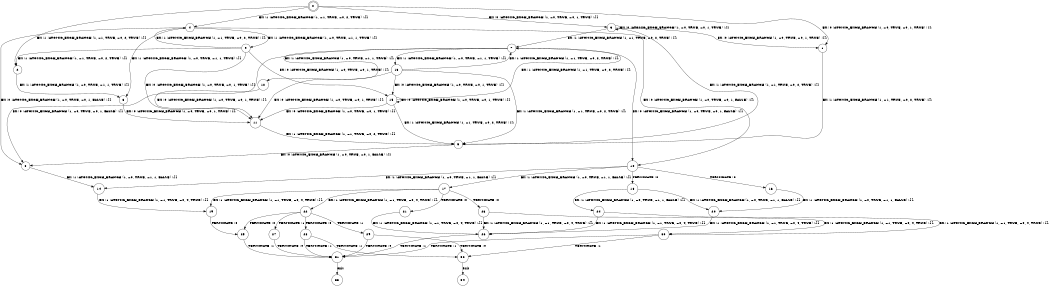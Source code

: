 digraph BCG {
size = "7, 10.5";
center = TRUE;
node [shape = circle];
0 [peripheries = 2];
0 -> 1 [label = "EX !0 !ATOMIC_EXCH_BRANCH (1, +0, TRUE, +0, 1, TRUE) !{}"];
0 -> 2 [label = "EX !1 !ATOMIC_EXCH_BRANCH (1, +1, TRUE, +0, 2, TRUE) !{}"];
0 -> 3 [label = "EX !0 !ATOMIC_EXCH_BRANCH (1, +0, TRUE, +0, 1, TRUE) !{}"];
0 -> 4 [label = "EX !1 !ATOMIC_EXCH_BRANCH (1, +1, TRUE, +0, 2, TRUE) !{}"];
1 -> 5 [label = "EX !1 !ATOMIC_EXCH_BRANCH (1, +1, TRUE, +0, 2, TRUE) !{}"];
2 -> 6 [label = "EX !1 !ATOMIC_EXCH_BRANCH (1, +0, TRUE, +1, 1, TRUE) !{}"];
3 -> 1 [label = "EX !0 !ATOMIC_EXCH_BRANCH (1, +0, TRUE, +0, 1, TRUE) !{}"];
3 -> 5 [label = "EX !1 !ATOMIC_EXCH_BRANCH (1, +1, TRUE, +0, 2, TRUE) !{}"];
3 -> 3 [label = "EX !0 !ATOMIC_EXCH_BRANCH (1, +0, TRUE, +0, 1, TRUE) !{}"];
3 -> 7 [label = "EX !1 !ATOMIC_EXCH_BRANCH (1, +1, TRUE, +0, 2, TRUE) !{}"];
4 -> 6 [label = "EX !1 !ATOMIC_EXCH_BRANCH (1, +0, TRUE, +1, 1, TRUE) !{}"];
4 -> 8 [label = "EX !0 !ATOMIC_EXCH_BRANCH (1, +0, TRUE, +0, 1, FALSE) !{}"];
4 -> 9 [label = "EX !1 !ATOMIC_EXCH_BRANCH (1, +0, TRUE, +1, 1, TRUE) !{}"];
4 -> 10 [label = "EX !0 !ATOMIC_EXCH_BRANCH (1, +0, TRUE, +0, 1, FALSE) !{}"];
5 -> 8 [label = "EX !0 !ATOMIC_EXCH_BRANCH (1, +0, TRUE, +0, 1, FALSE) !{}"];
6 -> 11 [label = "EX !0 !ATOMIC_EXCH_BRANCH (1, +0, TRUE, +0, 1, TRUE) !{}"];
7 -> 8 [label = "EX !0 !ATOMIC_EXCH_BRANCH (1, +0, TRUE, +0, 1, FALSE) !{}"];
7 -> 12 [label = "EX !1 !ATOMIC_EXCH_BRANCH (1, +0, TRUE, +1, 1, TRUE) !{}"];
7 -> 10 [label = "EX !0 !ATOMIC_EXCH_BRANCH (1, +0, TRUE, +0, 1, FALSE) !{}"];
7 -> 13 [label = "EX !1 !ATOMIC_EXCH_BRANCH (1, +0, TRUE, +1, 1, TRUE) !{}"];
8 -> 14 [label = "EX !1 !ATOMIC_EXCH_BRANCH (1, +0, TRUE, +1, 1, FALSE) !{}"];
9 -> 2 [label = "EX !1 !ATOMIC_EXCH_BRANCH (1, +1, TRUE, +0, 2, TRUE) !{}"];
9 -> 11 [label = "EX !0 !ATOMIC_EXCH_BRANCH (1, +0, TRUE, +0, 1, TRUE) !{}"];
9 -> 4 [label = "EX !1 !ATOMIC_EXCH_BRANCH (1, +1, TRUE, +0, 2, TRUE) !{}"];
9 -> 15 [label = "EX !0 !ATOMIC_EXCH_BRANCH (1, +0, TRUE, +0, 1, TRUE) !{}"];
10 -> 14 [label = "EX !1 !ATOMIC_EXCH_BRANCH (1, +0, TRUE, +1, 1, FALSE) !{}"];
10 -> 16 [label = "TERMINATE !0"];
10 -> 17 [label = "EX !1 !ATOMIC_EXCH_BRANCH (1, +0, TRUE, +1, 1, FALSE) !{}"];
10 -> 18 [label = "TERMINATE !0"];
11 -> 5 [label = "EX !1 !ATOMIC_EXCH_BRANCH (1, +1, TRUE, +0, 2, TRUE) !{}"];
12 -> 11 [label = "EX !0 !ATOMIC_EXCH_BRANCH (1, +0, TRUE, +0, 1, TRUE) !{}"];
13 -> 11 [label = "EX !0 !ATOMIC_EXCH_BRANCH (1, +0, TRUE, +0, 1, TRUE) !{}"];
13 -> 5 [label = "EX !1 !ATOMIC_EXCH_BRANCH (1, +1, TRUE, +0, 2, TRUE) !{}"];
13 -> 15 [label = "EX !0 !ATOMIC_EXCH_BRANCH (1, +0, TRUE, +0, 1, TRUE) !{}"];
13 -> 7 [label = "EX !1 !ATOMIC_EXCH_BRANCH (1, +1, TRUE, +0, 2, TRUE) !{}"];
14 -> 19 [label = "EX !1 !ATOMIC_EXCH_BRANCH (1, +1, TRUE, +0, 4, TRUE) !{}"];
15 -> 11 [label = "EX !0 !ATOMIC_EXCH_BRANCH (1, +0, TRUE, +0, 1, TRUE) !{}"];
15 -> 5 [label = "EX !1 !ATOMIC_EXCH_BRANCH (1, +1, TRUE, +0, 2, TRUE) !{}"];
15 -> 15 [label = "EX !0 !ATOMIC_EXCH_BRANCH (1, +0, TRUE, +0, 1, TRUE) !{}"];
15 -> 7 [label = "EX !1 !ATOMIC_EXCH_BRANCH (1, +1, TRUE, +0, 2, TRUE) !{}"];
16 -> 20 [label = "EX !1 !ATOMIC_EXCH_BRANCH (1, +0, TRUE, +1, 1, FALSE) !{}"];
17 -> 19 [label = "EX !1 !ATOMIC_EXCH_BRANCH (1, +1, TRUE, +0, 4, TRUE) !{}"];
17 -> 21 [label = "TERMINATE !0"];
17 -> 22 [label = "EX !1 !ATOMIC_EXCH_BRANCH (1, +1, TRUE, +0, 4, TRUE) !{}"];
17 -> 23 [label = "TERMINATE !0"];
18 -> 20 [label = "EX !1 !ATOMIC_EXCH_BRANCH (1, +0, TRUE, +1, 1, FALSE) !{}"];
18 -> 24 [label = "EX !1 !ATOMIC_EXCH_BRANCH (1, +0, TRUE, +1, 1, FALSE) !{}"];
19 -> 25 [label = "TERMINATE !0"];
20 -> 26 [label = "EX !1 !ATOMIC_EXCH_BRANCH (1, +1, TRUE, +0, 4, TRUE) !{}"];
21 -> 26 [label = "EX !1 !ATOMIC_EXCH_BRANCH (1, +1, TRUE, +0, 4, TRUE) !{}"];
22 -> 25 [label = "TERMINATE !0"];
22 -> 27 [label = "TERMINATE !1"];
22 -> 28 [label = "TERMINATE !0"];
22 -> 29 [label = "TERMINATE !1"];
23 -> 26 [label = "EX !1 !ATOMIC_EXCH_BRANCH (1, +1, TRUE, +0, 4, TRUE) !{}"];
23 -> 30 [label = "EX !1 !ATOMIC_EXCH_BRANCH (1, +1, TRUE, +0, 4, TRUE) !{}"];
24 -> 26 [label = "EX !1 !ATOMIC_EXCH_BRANCH (1, +1, TRUE, +0, 4, TRUE) !{}"];
24 -> 30 [label = "EX !1 !ATOMIC_EXCH_BRANCH (1, +1, TRUE, +0, 4, TRUE) !{}"];
25 -> 31 [label = "TERMINATE !1"];
26 -> 31 [label = "TERMINATE !1"];
27 -> 31 [label = "TERMINATE !0"];
28 -> 31 [label = "TERMINATE !1"];
28 -> 32 [label = "TERMINATE !1"];
29 -> 31 [label = "TERMINATE !0"];
29 -> 32 [label = "TERMINATE !0"];
30 -> 31 [label = "TERMINATE !1"];
30 -> 32 [label = "TERMINATE !1"];
31 -> 33 [label = "exit"];
32 -> 34 [label = "exit"];
}
